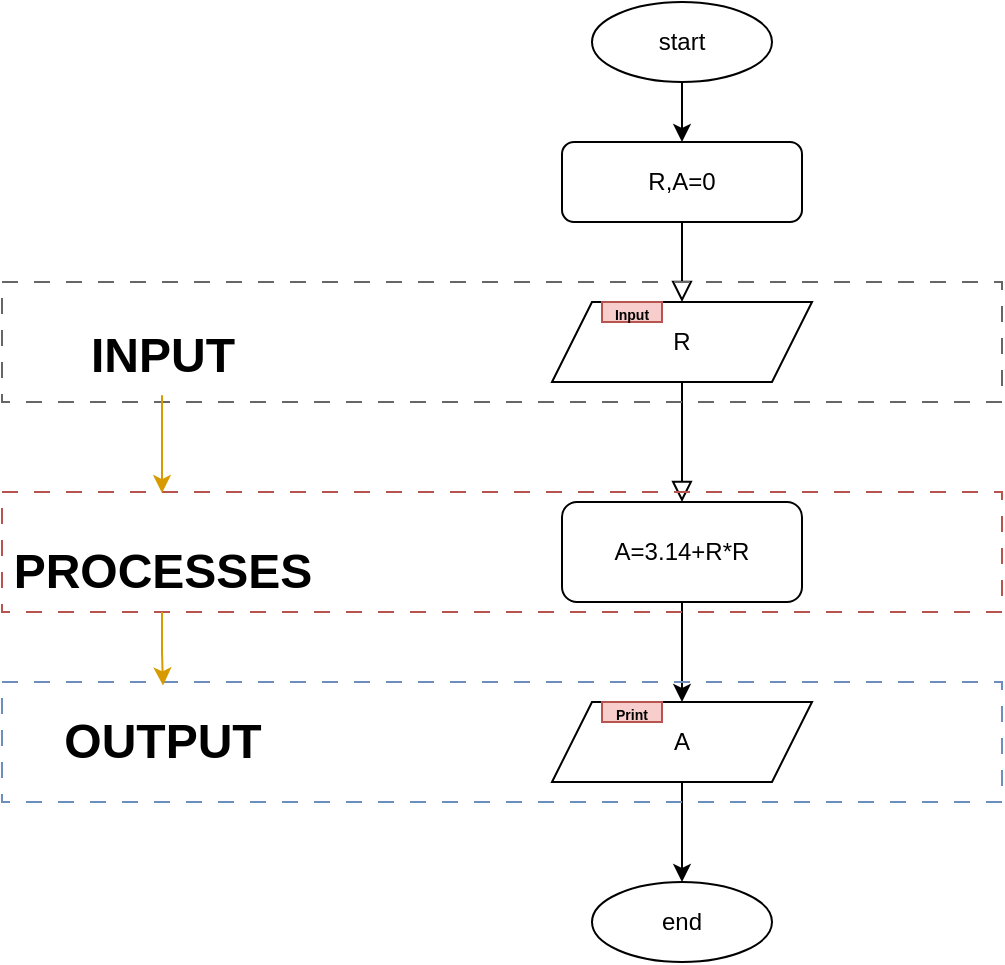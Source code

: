<mxfile version="26.0.14" pages="2">
  <diagram id="C5RBs43oDa-KdzZeNtuy" name="01 – Circle Area ">
    <mxGraphModel dx="683" dy="445" grid="1" gridSize="10" guides="1" tooltips="1" connect="1" arrows="1" fold="1" page="1" pageScale="1" pageWidth="827" pageHeight="1169" math="0" shadow="0">
      <root>
        <mxCell id="WIyWlLk6GJQsqaUBKTNV-0" />
        <mxCell id="WIyWlLk6GJQsqaUBKTNV-1" parent="WIyWlLk6GJQsqaUBKTNV-0" />
        <mxCell id="WIyWlLk6GJQsqaUBKTNV-2" value="" style="rounded=0;html=1;jettySize=auto;orthogonalLoop=1;fontSize=11;endArrow=block;endFill=0;endSize=8;strokeWidth=1;shadow=0;labelBackgroundColor=none;edgeStyle=orthogonalEdgeStyle;entryX=0.5;entryY=0;entryDx=0;entryDy=0;" parent="WIyWlLk6GJQsqaUBKTNV-1" source="6i9mhLqe5ygLtg-Nuki5-2" target="m96oFd4sjMKujWYo12Lj-0" edge="1">
          <mxGeometry relative="1" as="geometry">
            <mxPoint x="400" y="270" as="targetPoint" />
          </mxGeometry>
        </mxCell>
        <mxCell id="WIyWlLk6GJQsqaUBKTNV-3" value="R,A=0" style="rounded=1;whiteSpace=wrap;html=1;fontSize=12;glass=0;strokeWidth=1;shadow=0;" parent="WIyWlLk6GJQsqaUBKTNV-1" vertex="1">
          <mxGeometry x="340" y="90" width="120" height="40" as="geometry" />
        </mxCell>
        <mxCell id="6i9mhLqe5ygLtg-Nuki5-1" style="edgeStyle=orthogonalEdgeStyle;rounded=0;orthogonalLoop=1;jettySize=auto;html=1;exitX=0.5;exitY=1;exitDx=0;exitDy=0;" edge="1" parent="WIyWlLk6GJQsqaUBKTNV-1" source="6i9mhLqe5ygLtg-Nuki5-0" target="WIyWlLk6GJQsqaUBKTNV-3">
          <mxGeometry relative="1" as="geometry" />
        </mxCell>
        <mxCell id="6i9mhLqe5ygLtg-Nuki5-0" value="start" style="ellipse;whiteSpace=wrap;html=1;" vertex="1" parent="WIyWlLk6GJQsqaUBKTNV-1">
          <mxGeometry x="355" y="20" width="90" height="40" as="geometry" />
        </mxCell>
        <mxCell id="6i9mhLqe5ygLtg-Nuki5-3" value="" style="rounded=0;html=1;jettySize=auto;orthogonalLoop=1;fontSize=11;endArrow=block;endFill=0;endSize=8;strokeWidth=1;shadow=0;labelBackgroundColor=none;edgeStyle=orthogonalEdgeStyle;" edge="1" parent="WIyWlLk6GJQsqaUBKTNV-1" source="WIyWlLk6GJQsqaUBKTNV-3" target="6i9mhLqe5ygLtg-Nuki5-2">
          <mxGeometry relative="1" as="geometry">
            <mxPoint x="400" y="160" as="sourcePoint" />
            <mxPoint x="400" y="270" as="targetPoint" />
          </mxGeometry>
        </mxCell>
        <mxCell id="m96oFd4sjMKujWYo12Lj-2" style="edgeStyle=orthogonalEdgeStyle;rounded=0;orthogonalLoop=1;jettySize=auto;html=1;exitX=0.5;exitY=1;exitDx=0;exitDy=0;entryX=0.5;entryY=0;entryDx=0;entryDy=0;" edge="1" parent="WIyWlLk6GJQsqaUBKTNV-1" source="m96oFd4sjMKujWYo12Lj-0" target="m96oFd4sjMKujWYo12Lj-1">
          <mxGeometry relative="1" as="geometry" />
        </mxCell>
        <mxCell id="m96oFd4sjMKujWYo12Lj-0" value="A=3.14+R*R" style="rounded=1;whiteSpace=wrap;html=1;fontSize=12;glass=0;strokeWidth=1;shadow=0;" vertex="1" parent="WIyWlLk6GJQsqaUBKTNV-1">
          <mxGeometry x="340" y="270" width="120" height="50" as="geometry" />
        </mxCell>
        <mxCell id="m96oFd4sjMKujWYo12Lj-4" style="edgeStyle=orthogonalEdgeStyle;rounded=0;orthogonalLoop=1;jettySize=auto;html=1;entryX=0.5;entryY=0;entryDx=0;entryDy=0;" edge="1" parent="WIyWlLk6GJQsqaUBKTNV-1" source="m96oFd4sjMKujWYo12Lj-1" target="m96oFd4sjMKujWYo12Lj-3">
          <mxGeometry relative="1" as="geometry" />
        </mxCell>
        <mxCell id="m96oFd4sjMKujWYo12Lj-3" value="end" style="ellipse;whiteSpace=wrap;html=1;" vertex="1" parent="WIyWlLk6GJQsqaUBKTNV-1">
          <mxGeometry x="355" y="460" width="90" height="40" as="geometry" />
        </mxCell>
        <mxCell id="m96oFd4sjMKujWYo12Lj-6" value="" style="group" vertex="1" connectable="0" parent="WIyWlLk6GJQsqaUBKTNV-1">
          <mxGeometry x="335" y="170" width="130" height="40" as="geometry" />
        </mxCell>
        <mxCell id="6i9mhLqe5ygLtg-Nuki5-2" value="R" style="shape=parallelogram;perimeter=parallelogramPerimeter;whiteSpace=wrap;html=1;fixedSize=1;" vertex="1" parent="m96oFd4sjMKujWYo12Lj-6">
          <mxGeometry width="130" height="40" as="geometry" />
        </mxCell>
        <mxCell id="m96oFd4sjMKujWYo12Lj-5" value="&lt;font style=&quot;font-size: 7px;&quot;&gt;&lt;b&gt;Input&lt;/b&gt;&lt;/font&gt;" style="rounded=0;whiteSpace=wrap;html=1;fillColor=#f8cecc;strokeColor=#b85450;" vertex="1" parent="m96oFd4sjMKujWYo12Lj-6">
          <mxGeometry x="25" width="30" height="10" as="geometry" />
        </mxCell>
        <mxCell id="m96oFd4sjMKujWYo12Lj-8" value="" style="group" vertex="1" connectable="0" parent="WIyWlLk6GJQsqaUBKTNV-1">
          <mxGeometry x="335" y="370" width="130" height="40" as="geometry" />
        </mxCell>
        <mxCell id="m96oFd4sjMKujWYo12Lj-1" value="A" style="shape=parallelogram;perimeter=parallelogramPerimeter;whiteSpace=wrap;html=1;fixedSize=1;" vertex="1" parent="m96oFd4sjMKujWYo12Lj-8">
          <mxGeometry width="130" height="40" as="geometry" />
        </mxCell>
        <mxCell id="m96oFd4sjMKujWYo12Lj-7" value="&lt;font style=&quot;font-size: 7px;&quot;&gt;&lt;b&gt;Print&lt;/b&gt;&lt;/font&gt;" style="rounded=0;whiteSpace=wrap;html=1;fillColor=#f8cecc;strokeColor=#b85450;" vertex="1" parent="m96oFd4sjMKujWYo12Lj-8">
          <mxGeometry x="25" width="30" height="10" as="geometry" />
        </mxCell>
        <mxCell id="m96oFd4sjMKujWYo12Lj-11" value="" style="group;fillColor=none;strokeColor=#666666;dashed=1;dashPattern=8 8;fontColor=#333333;" vertex="1" connectable="0" parent="WIyWlLk6GJQsqaUBKTNV-1">
          <mxGeometry x="60" y="160" width="500" height="60" as="geometry" />
        </mxCell>
        <mxCell id="m96oFd4sjMKujWYo12Lj-10" value="&lt;b&gt;&lt;font style=&quot;font-size: 24px;&quot;&gt;INPUT&lt;/font&gt;&lt;/b&gt;" style="text;html=1;align=center;verticalAlign=middle;resizable=0;points=[];autosize=1;strokeColor=none;fillColor=none;" vertex="1" parent="m96oFd4sjMKujWYo12Lj-11">
          <mxGeometry x="30" y="16.667" width="100" height="40" as="geometry" />
        </mxCell>
        <mxCell id="m96oFd4sjMKujWYo12Lj-12" value="" style="rounded=0;whiteSpace=wrap;html=1;fillColor=none;strokeColor=#b85450;dashed=1;dashPattern=8 8;" vertex="1" parent="WIyWlLk6GJQsqaUBKTNV-1">
          <mxGeometry x="60" y="265" width="500" height="60" as="geometry" />
        </mxCell>
        <mxCell id="m96oFd4sjMKujWYo12Lj-13" value="&lt;b&gt;&lt;font style=&quot;font-size: 24px;&quot;&gt;PROCESSES&lt;/font&gt;&lt;/b&gt;" style="text;html=1;align=center;verticalAlign=middle;resizable=0;points=[];autosize=1;strokeColor=none;fillColor=none;" vertex="1" parent="WIyWlLk6GJQsqaUBKTNV-1">
          <mxGeometry x="60" y="285" width="160" height="40" as="geometry" />
        </mxCell>
        <mxCell id="m96oFd4sjMKujWYo12Lj-14" value="" style="rounded=0;whiteSpace=wrap;html=1;fillColor=none;strokeColor=#6c8ebf;dashed=1;dashPattern=8 8;" vertex="1" parent="WIyWlLk6GJQsqaUBKTNV-1">
          <mxGeometry x="60" y="360" width="500" height="60" as="geometry" />
        </mxCell>
        <mxCell id="m96oFd4sjMKujWYo12Lj-15" value="&lt;b&gt;&lt;font style=&quot;font-size: 24px;&quot;&gt;OUTPUT&lt;/font&gt;&lt;/b&gt;" style="text;html=1;align=center;verticalAlign=middle;resizable=0;points=[];autosize=1;strokeColor=none;fillColor=none;" vertex="1" parent="WIyWlLk6GJQsqaUBKTNV-1">
          <mxGeometry x="80" y="370" width="120" height="40" as="geometry" />
        </mxCell>
        <mxCell id="m96oFd4sjMKujWYo12Lj-16" style="edgeStyle=orthogonalEdgeStyle;rounded=0;orthogonalLoop=1;jettySize=auto;html=1;entryX=0.16;entryY=0.009;entryDx=0;entryDy=0;entryPerimeter=0;fillColor=#ffe6cc;strokeColor=#d79b00;" edge="1" parent="WIyWlLk6GJQsqaUBKTNV-1" source="m96oFd4sjMKujWYo12Lj-10" target="m96oFd4sjMKujWYo12Lj-12">
          <mxGeometry relative="1" as="geometry" />
        </mxCell>
        <mxCell id="m96oFd4sjMKujWYo12Lj-17" style="edgeStyle=orthogonalEdgeStyle;rounded=0;orthogonalLoop=1;jettySize=auto;html=1;entryX=0.161;entryY=0.029;entryDx=0;entryDy=0;entryPerimeter=0;fillColor=#ffe6cc;strokeColor=#d79b00;" edge="1" parent="WIyWlLk6GJQsqaUBKTNV-1" source="m96oFd4sjMKujWYo12Lj-13" target="m96oFd4sjMKujWYo12Lj-14">
          <mxGeometry relative="1" as="geometry" />
        </mxCell>
      </root>
    </mxGraphModel>
  </diagram>
  <diagram name="Copy of 01 – Circle Area " id="V2f5SvhzDrt1Djuk4o3A">
    <mxGraphModel grid="1" page="1" gridSize="10" guides="1" tooltips="1" connect="1" arrows="1" fold="1" pageScale="1" pageWidth="827" pageHeight="1169" math="0" shadow="0">
      <root>
        <mxCell id="XAE3gg-LZW54IfptFSL0-0" />
        <mxCell id="XAE3gg-LZW54IfptFSL0-1" parent="XAE3gg-LZW54IfptFSL0-0" />
        <mxCell id="XAE3gg-LZW54IfptFSL0-2" value="" style="rounded=0;html=1;jettySize=auto;orthogonalLoop=1;fontSize=11;endArrow=block;endFill=0;endSize=8;strokeWidth=1;shadow=0;labelBackgroundColor=none;edgeStyle=orthogonalEdgeStyle;" edge="1" parent="XAE3gg-LZW54IfptFSL0-1" source="XAE3gg-LZW54IfptFSL0-16" target="XAE3gg-LZW54IfptFSL0-6">
          <mxGeometry relative="1" as="geometry" />
        </mxCell>
        <mxCell id="XAE3gg-LZW54IfptFSL0-3" value="R,A=0" style="rounded=1;whiteSpace=wrap;html=1;fontSize=12;glass=0;strokeWidth=1;shadow=0;" vertex="1" parent="XAE3gg-LZW54IfptFSL0-1">
          <mxGeometry x="340" y="90" width="120" height="40" as="geometry" />
        </mxCell>
        <mxCell id="XAE3gg-LZW54IfptFSL0-4" value="Yes" style="rounded=0;html=1;jettySize=auto;orthogonalLoop=1;fontSize=11;endArrow=block;endFill=0;endSize=8;strokeWidth=1;shadow=0;labelBackgroundColor=none;edgeStyle=orthogonalEdgeStyle;" edge="1" parent="XAE3gg-LZW54IfptFSL0-1" source="XAE3gg-LZW54IfptFSL0-6" target="XAE3gg-LZW54IfptFSL0-10">
          <mxGeometry y="20" relative="1" as="geometry">
            <mxPoint as="offset" />
          </mxGeometry>
        </mxCell>
        <mxCell id="XAE3gg-LZW54IfptFSL0-5" value="No" style="edgeStyle=orthogonalEdgeStyle;rounded=0;html=1;jettySize=auto;orthogonalLoop=1;fontSize=11;endArrow=block;endFill=0;endSize=8;strokeWidth=1;shadow=0;labelBackgroundColor=none;" edge="1" parent="XAE3gg-LZW54IfptFSL0-1" source="XAE3gg-LZW54IfptFSL0-6" target="XAE3gg-LZW54IfptFSL0-7">
          <mxGeometry y="10" relative="1" as="geometry">
            <mxPoint as="offset" />
          </mxGeometry>
        </mxCell>
        <mxCell id="XAE3gg-LZW54IfptFSL0-6" value="Lamp&lt;br&gt;plugged in?" style="rhombus;whiteSpace=wrap;html=1;shadow=0;fontFamily=Helvetica;fontSize=12;align=center;strokeWidth=1;spacing=6;spacingTop=-4;" vertex="1" parent="XAE3gg-LZW54IfptFSL0-1">
          <mxGeometry x="350" y="270" width="100" height="80" as="geometry" />
        </mxCell>
        <mxCell id="XAE3gg-LZW54IfptFSL0-7" value="Plug in lamp" style="rounded=1;whiteSpace=wrap;html=1;fontSize=12;glass=0;strokeWidth=1;shadow=0;" vertex="1" parent="XAE3gg-LZW54IfptFSL0-1">
          <mxGeometry x="500" y="290" width="120" height="40" as="geometry" />
        </mxCell>
        <mxCell id="XAE3gg-LZW54IfptFSL0-8" value="No" style="rounded=0;html=1;jettySize=auto;orthogonalLoop=1;fontSize=11;endArrow=block;endFill=0;endSize=8;strokeWidth=1;shadow=0;labelBackgroundColor=none;edgeStyle=orthogonalEdgeStyle;" edge="1" parent="XAE3gg-LZW54IfptFSL0-1" source="XAE3gg-LZW54IfptFSL0-10" target="XAE3gg-LZW54IfptFSL0-11">
          <mxGeometry x="0.333" y="20" relative="1" as="geometry">
            <mxPoint as="offset" />
          </mxGeometry>
        </mxCell>
        <mxCell id="XAE3gg-LZW54IfptFSL0-9" value="Yes" style="edgeStyle=orthogonalEdgeStyle;rounded=0;html=1;jettySize=auto;orthogonalLoop=1;fontSize=11;endArrow=block;endFill=0;endSize=8;strokeWidth=1;shadow=0;labelBackgroundColor=none;" edge="1" parent="XAE3gg-LZW54IfptFSL0-1" source="XAE3gg-LZW54IfptFSL0-10" target="XAE3gg-LZW54IfptFSL0-12">
          <mxGeometry y="10" relative="1" as="geometry">
            <mxPoint as="offset" />
          </mxGeometry>
        </mxCell>
        <mxCell id="XAE3gg-LZW54IfptFSL0-10" value="Bulb&lt;br&gt;burned out?" style="rhombus;whiteSpace=wrap;html=1;shadow=0;fontFamily=Helvetica;fontSize=12;align=center;strokeWidth=1;spacing=6;spacingTop=-4;" vertex="1" parent="XAE3gg-LZW54IfptFSL0-1">
          <mxGeometry x="350" y="390" width="100" height="80" as="geometry" />
        </mxCell>
        <mxCell id="XAE3gg-LZW54IfptFSL0-11" value="Repair Lamp" style="rounded=1;whiteSpace=wrap;html=1;fontSize=12;glass=0;strokeWidth=1;shadow=0;" vertex="1" parent="XAE3gg-LZW54IfptFSL0-1">
          <mxGeometry x="340" y="530" width="120" height="40" as="geometry" />
        </mxCell>
        <mxCell id="XAE3gg-LZW54IfptFSL0-12" value="Replace Bulb" style="rounded=1;whiteSpace=wrap;html=1;fontSize=12;glass=0;strokeWidth=1;shadow=0;" vertex="1" parent="XAE3gg-LZW54IfptFSL0-1">
          <mxGeometry x="500" y="410" width="120" height="40" as="geometry" />
        </mxCell>
        <mxCell id="XAE3gg-LZW54IfptFSL0-13" style="edgeStyle=orthogonalEdgeStyle;rounded=0;orthogonalLoop=1;jettySize=auto;html=1;exitX=0.5;exitY=1;exitDx=0;exitDy=0;" edge="1" parent="XAE3gg-LZW54IfptFSL0-1" source="XAE3gg-LZW54IfptFSL0-14" target="XAE3gg-LZW54IfptFSL0-3">
          <mxGeometry relative="1" as="geometry" />
        </mxCell>
        <mxCell id="XAE3gg-LZW54IfptFSL0-14" value="start" style="ellipse;whiteSpace=wrap;html=1;" vertex="1" parent="XAE3gg-LZW54IfptFSL0-1">
          <mxGeometry x="355" y="20" width="90" height="40" as="geometry" />
        </mxCell>
        <mxCell id="XAE3gg-LZW54IfptFSL0-15" value="" style="rounded=0;html=1;jettySize=auto;orthogonalLoop=1;fontSize=11;endArrow=block;endFill=0;endSize=8;strokeWidth=1;shadow=0;labelBackgroundColor=none;edgeStyle=orthogonalEdgeStyle;" edge="1" parent="XAE3gg-LZW54IfptFSL0-1" source="XAE3gg-LZW54IfptFSL0-3" target="XAE3gg-LZW54IfptFSL0-16">
          <mxGeometry relative="1" as="geometry">
            <mxPoint x="400" y="160" as="sourcePoint" />
            <mxPoint x="400" y="270" as="targetPoint" />
          </mxGeometry>
        </mxCell>
        <mxCell id="XAE3gg-LZW54IfptFSL0-16" value="R" style="shape=parallelogram;perimeter=parallelogramPerimeter;whiteSpace=wrap;html=1;fixedSize=1;" vertex="1" parent="XAE3gg-LZW54IfptFSL0-1">
          <mxGeometry x="335" y="180" width="130" height="40" as="geometry" />
        </mxCell>
      </root>
    </mxGraphModel>
  </diagram>
</mxfile>
